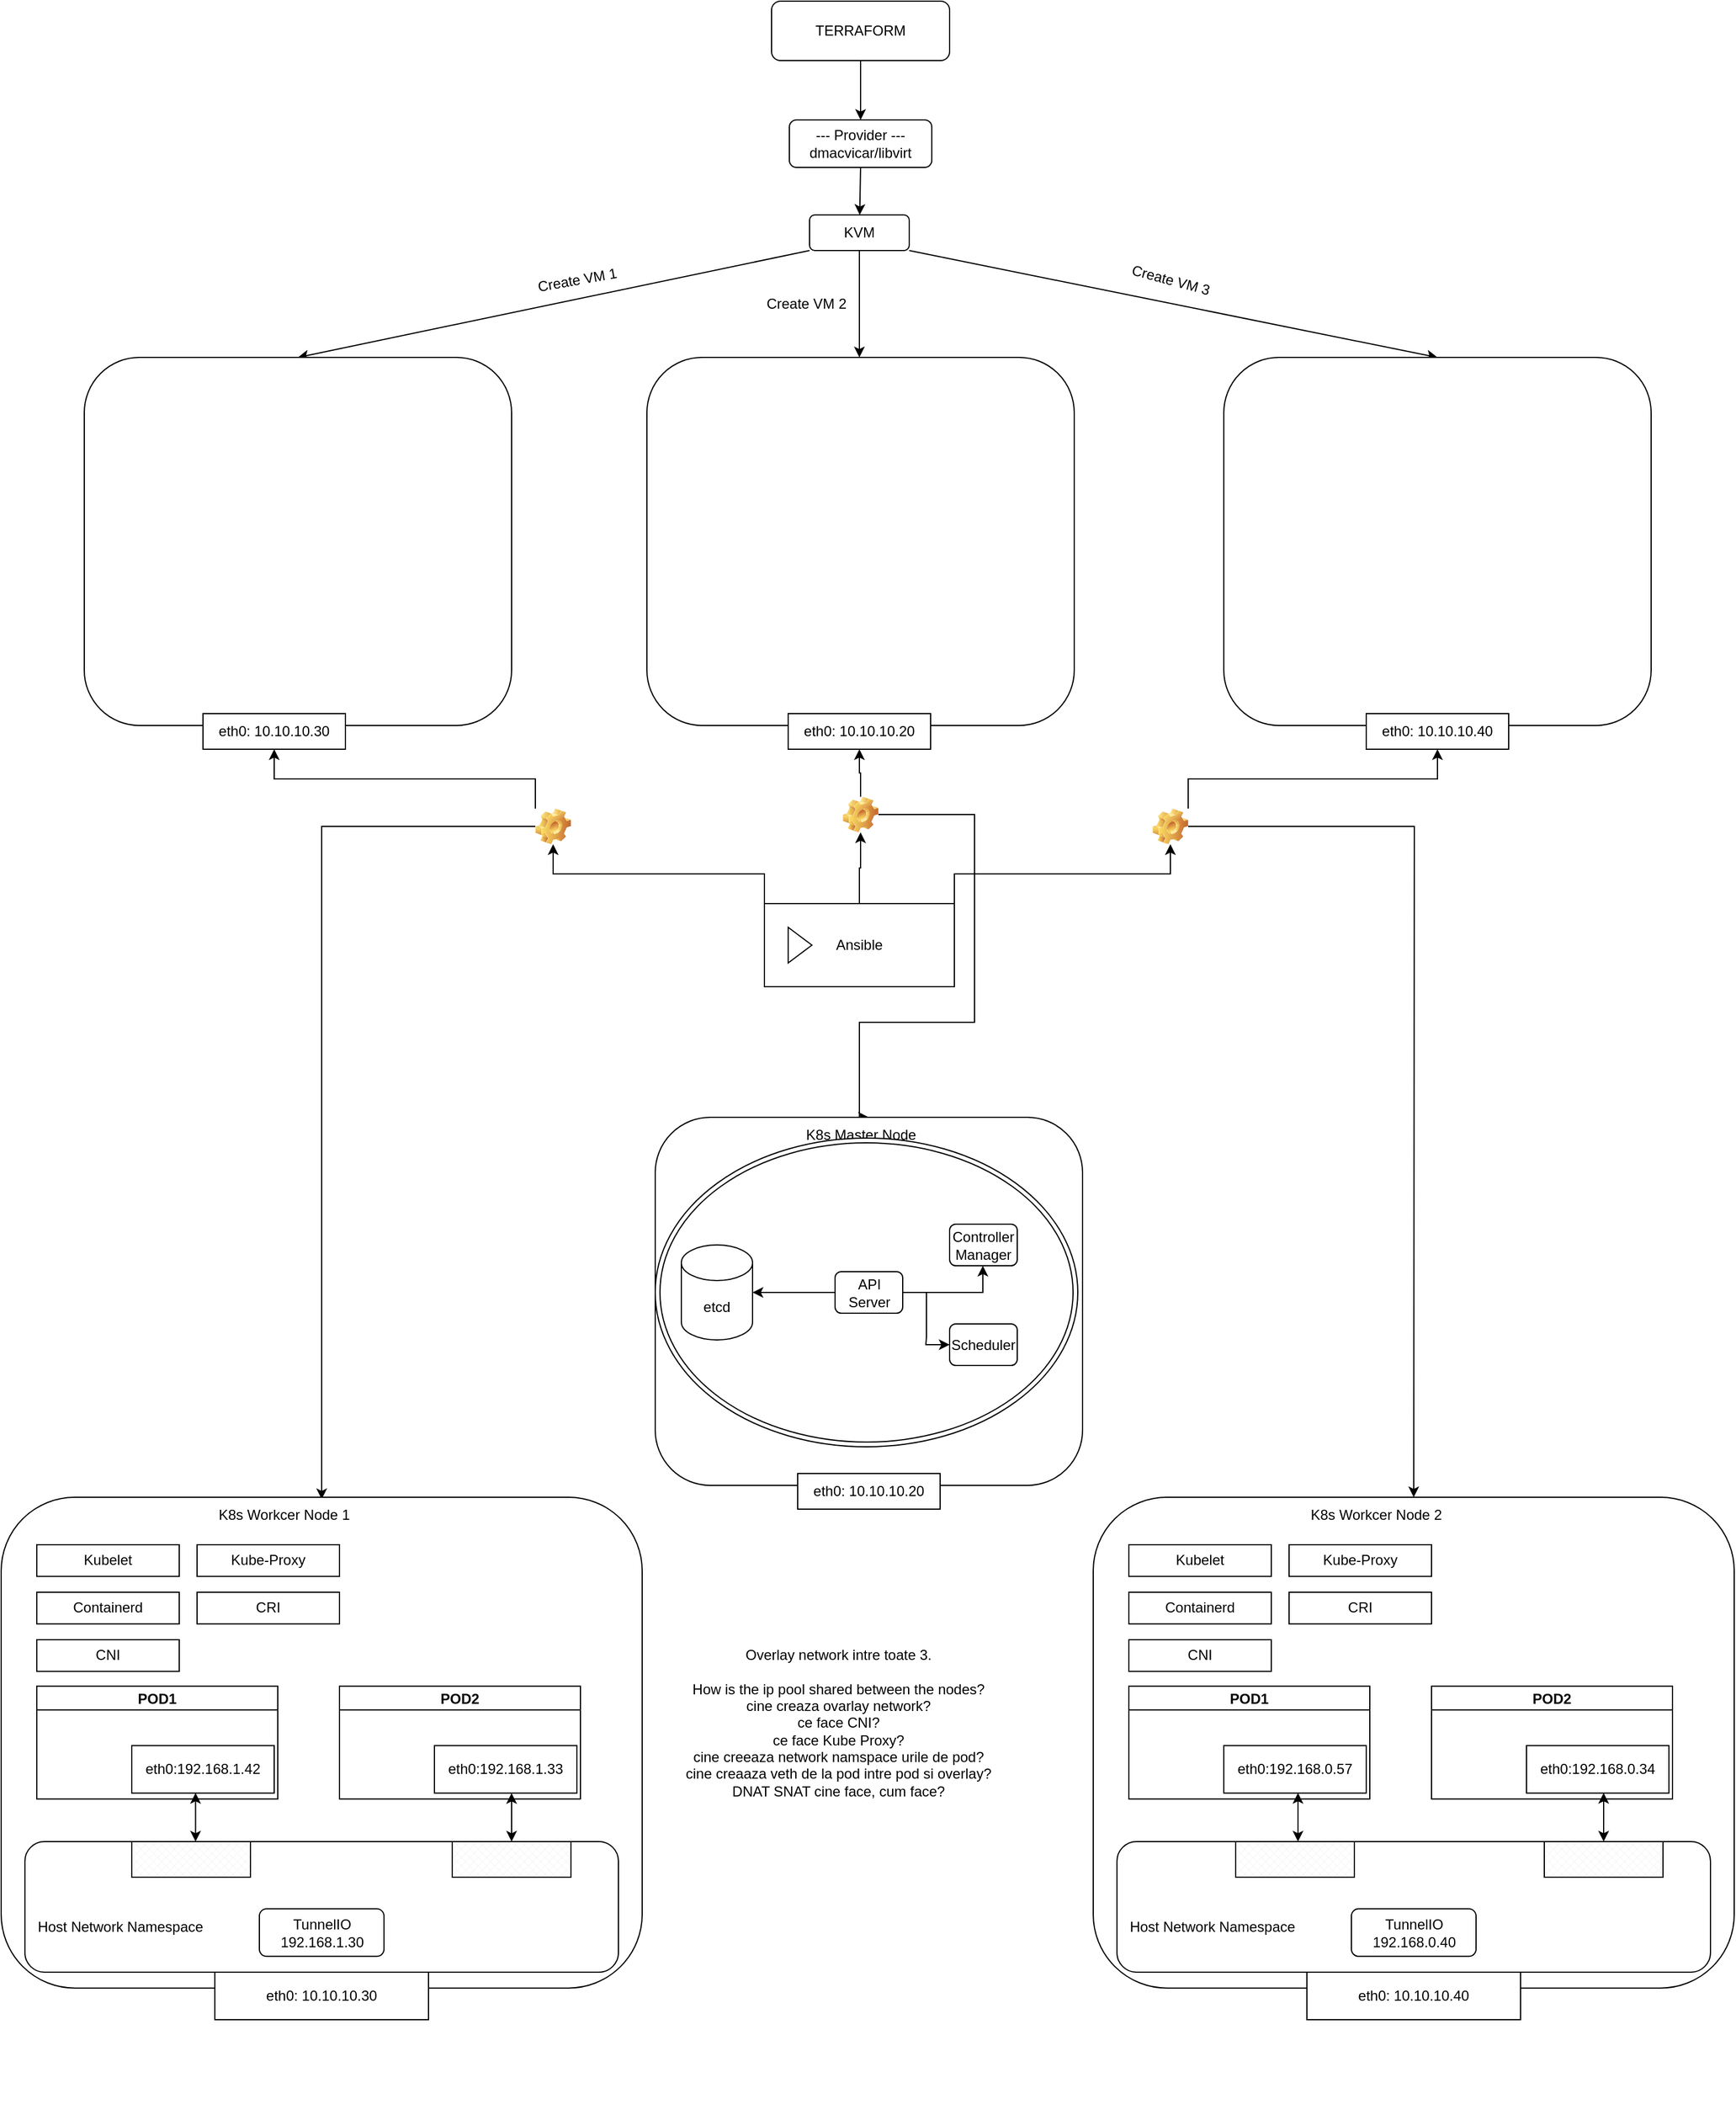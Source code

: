 <mxfile version="24.0.7" type="github">
  <diagram id="6a731a19-8d31-9384-78a2-239565b7b9f0" name="Page-1">
    <mxGraphModel dx="2687" dy="800" grid="1" gridSize="10" guides="1" tooltips="1" connect="1" arrows="1" fold="1" page="1" pageScale="1" pageWidth="827" pageHeight="1169" background="none" math="0" shadow="0">
      <root>
        <mxCell id="0" />
        <mxCell id="1" parent="0" />
        <mxCell id="d1s5xP5k-tzUOM_EIyrr-2261" value="TERRAFORM" style="rounded=1;whiteSpace=wrap;html=1;labelBackgroundColor=none;" parent="1" vertex="1">
          <mxGeometry x="339" y="20" width="150" height="50" as="geometry" />
        </mxCell>
        <mxCell id="d1s5xP5k-tzUOM_EIyrr-2262" value="" style="endArrow=classic;html=1;rounded=0;exitX=0.5;exitY=1;exitDx=0;exitDy=0;labelBackgroundColor=none;fontColor=default;" parent="1" source="d1s5xP5k-tzUOM_EIyrr-2261" edge="1">
          <mxGeometry width="50" height="50" relative="1" as="geometry">
            <mxPoint x="680" y="450" as="sourcePoint" />
            <mxPoint x="414" y="120" as="targetPoint" />
            <Array as="points" />
          </mxGeometry>
        </mxCell>
        <mxCell id="d1s5xP5k-tzUOM_EIyrr-2263" value="--- Provider ---dmacvicar/libvirt" style="rounded=1;whiteSpace=wrap;html=1;labelBackgroundColor=none;" parent="1" vertex="1">
          <mxGeometry x="354" y="120" width="120" height="40" as="geometry" />
        </mxCell>
        <mxCell id="d1s5xP5k-tzUOM_EIyrr-2264" value="" style="endArrow=classic;html=1;rounded=0;exitX=0.5;exitY=1;exitDx=0;exitDy=0;labelBackgroundColor=none;fontColor=default;" parent="1" source="d1s5xP5k-tzUOM_EIyrr-2263" target="d1s5xP5k-tzUOM_EIyrr-2265" edge="1">
          <mxGeometry width="50" height="50" relative="1" as="geometry">
            <mxPoint x="480" y="150" as="sourcePoint" />
            <mxPoint x="414" y="200" as="targetPoint" />
          </mxGeometry>
        </mxCell>
        <mxCell id="d1s5xP5k-tzUOM_EIyrr-2265" value="KVM" style="rounded=1;whiteSpace=wrap;html=1;labelBackgroundColor=none;" parent="1" vertex="1">
          <mxGeometry x="371" y="200" width="84" height="30" as="geometry" />
        </mxCell>
        <mxCell id="d1s5xP5k-tzUOM_EIyrr-2266" value="" style="endArrow=classic;html=1;rounded=0;exitX=0;exitY=1;exitDx=0;exitDy=0;entryX=0.5;entryY=0;entryDx=0;entryDy=0;labelBackgroundColor=none;fontColor=default;" parent="1" source="d1s5xP5k-tzUOM_EIyrr-2265" target="d1s5xP5k-tzUOM_EIyrr-2272" edge="1">
          <mxGeometry width="50" height="50" relative="1" as="geometry">
            <mxPoint x="480" y="230" as="sourcePoint" />
            <mxPoint x="160" y="320" as="targetPoint" />
          </mxGeometry>
        </mxCell>
        <mxCell id="d1s5xP5k-tzUOM_EIyrr-2267" value="" style="endArrow=classic;html=1;rounded=0;exitX=1;exitY=1;exitDx=0;exitDy=0;entryX=0.5;entryY=0;entryDx=0;entryDy=0;labelBackgroundColor=none;fontColor=default;" parent="1" source="d1s5xP5k-tzUOM_EIyrr-2265" target="d1s5xP5k-tzUOM_EIyrr-2273" edge="1">
          <mxGeometry width="50" height="50" relative="1" as="geometry">
            <mxPoint x="440" y="220" as="sourcePoint" />
            <mxPoint x="680" y="320" as="targetPoint" />
          </mxGeometry>
        </mxCell>
        <mxCell id="d1s5xP5k-tzUOM_EIyrr-2268" value="" style="endArrow=classic;html=1;rounded=0;exitX=0.5;exitY=1;exitDx=0;exitDy=0;labelBackgroundColor=none;fontColor=default;" parent="1" source="d1s5xP5k-tzUOM_EIyrr-2265" edge="1">
          <mxGeometry width="50" height="50" relative="1" as="geometry">
            <mxPoint x="440" y="280" as="sourcePoint" />
            <mxPoint x="413" y="320" as="targetPoint" />
          </mxGeometry>
        </mxCell>
        <mxCell id="d1s5xP5k-tzUOM_EIyrr-2275" value="Create VM 1 " style="text;html=1;align=center;verticalAlign=middle;resizable=0;points=[];autosize=1;strokeColor=none;fillColor=none;rotation=-10;labelBackgroundColor=none;" parent="1" vertex="1">
          <mxGeometry x="130" y="240" width="90" height="30" as="geometry" />
        </mxCell>
        <mxCell id="d1s5xP5k-tzUOM_EIyrr-2277" value="Create VM 2" style="text;html=1;align=center;verticalAlign=middle;resizable=0;points=[];autosize=1;strokeColor=none;fillColor=none;rotation=0;labelBackgroundColor=none;" parent="1" vertex="1">
          <mxGeometry x="323" y="260" width="90" height="30" as="geometry" />
        </mxCell>
        <mxCell id="d1s5xP5k-tzUOM_EIyrr-2278" value="Create VM 3" style="text;html=1;align=center;verticalAlign=middle;resizable=0;points=[];autosize=1;strokeColor=none;fillColor=none;rotation=15;labelBackgroundColor=none;" parent="1" vertex="1">
          <mxGeometry x="630" y="240" width="90" height="30" as="geometry" />
        </mxCell>
        <mxCell id="d1s5xP5k-tzUOM_EIyrr-2289" style="edgeStyle=orthogonalEdgeStyle;rounded=0;orthogonalLoop=1;jettySize=auto;html=1;exitX=0;exitY=0;exitDx=0;exitDy=0;labelBackgroundColor=none;fontColor=default;" parent="1" source="d1s5xP5k-tzUOM_EIyrr-2297" target="d1s5xP5k-tzUOM_EIyrr-2283" edge="1">
          <mxGeometry relative="1" as="geometry" />
        </mxCell>
        <mxCell id="d1s5xP5k-tzUOM_EIyrr-2290" style="edgeStyle=orthogonalEdgeStyle;rounded=0;orthogonalLoop=1;jettySize=auto;html=1;exitX=0.5;exitY=0;exitDx=0;exitDy=0;entryX=0.5;entryY=1;entryDx=0;entryDy=0;labelBackgroundColor=none;fontColor=default;" parent="1" source="d1s5xP5k-tzUOM_EIyrr-2300" target="d1s5xP5k-tzUOM_EIyrr-2286" edge="1">
          <mxGeometry relative="1" as="geometry" />
        </mxCell>
        <mxCell id="d1s5xP5k-tzUOM_EIyrr-2291" style="edgeStyle=orthogonalEdgeStyle;rounded=0;orthogonalLoop=1;jettySize=auto;html=1;exitX=1;exitY=0;exitDx=0;exitDy=0;entryX=0.5;entryY=1;entryDx=0;entryDy=0;labelBackgroundColor=none;fontColor=default;" parent="1" source="d1s5xP5k-tzUOM_EIyrr-2301" target="d1s5xP5k-tzUOM_EIyrr-2285" edge="1">
          <mxGeometry relative="1" as="geometry" />
        </mxCell>
        <mxCell id="d1s5xP5k-tzUOM_EIyrr-2287" value="Ansible" style="html=1;whiteSpace=wrap;container=1;recursiveResize=0;collapsible=0;labelBackgroundColor=none;" parent="1" vertex="1">
          <mxGeometry x="333" y="780" width="160" height="70" as="geometry" />
        </mxCell>
        <mxCell id="d1s5xP5k-tzUOM_EIyrr-2288" value="" style="triangle;html=1;whiteSpace=wrap;labelBackgroundColor=none;" parent="d1s5xP5k-tzUOM_EIyrr-2287" vertex="1">
          <mxGeometry x="20" y="20" width="20" height="30" as="geometry" />
        </mxCell>
        <mxCell id="d1s5xP5k-tzUOM_EIyrr-2302" value="" style="edgeStyle=orthogonalEdgeStyle;rounded=0;orthogonalLoop=1;jettySize=auto;html=1;exitX=1;exitY=0;exitDx=0;exitDy=0;entryX=0.5;entryY=1;entryDx=0;entryDy=0;labelBackgroundColor=none;fontColor=default;" parent="1" source="d1s5xP5k-tzUOM_EIyrr-2287" target="d1s5xP5k-tzUOM_EIyrr-2301" edge="1">
          <mxGeometry relative="1" as="geometry">
            <mxPoint x="493" y="780" as="sourcePoint" />
            <mxPoint x="900" y="650" as="targetPoint" />
          </mxGeometry>
        </mxCell>
        <mxCell id="d1s5xP5k-tzUOM_EIyrr-2312" style="edgeStyle=orthogonalEdgeStyle;rounded=0;orthogonalLoop=1;jettySize=auto;html=1;" parent="1" source="d1s5xP5k-tzUOM_EIyrr-2301" edge="1">
          <mxGeometry relative="1" as="geometry">
            <mxPoint x="880" y="1280" as="targetPoint" />
          </mxGeometry>
        </mxCell>
        <mxCell id="d1s5xP5k-tzUOM_EIyrr-2301" value="" style="shape=image;html=1;verticalLabelPosition=bottom;verticalAlign=top;imageAspect=0;image=img/clipart/Gear_128x128.png;labelBackgroundColor=none;" parent="1" vertex="1">
          <mxGeometry x="660" y="700" width="30" height="30" as="geometry" />
        </mxCell>
        <mxCell id="d1s5xP5k-tzUOM_EIyrr-2303" value="" style="edgeStyle=orthogonalEdgeStyle;rounded=0;orthogonalLoop=1;jettySize=auto;html=1;exitX=0.5;exitY=0;exitDx=0;exitDy=0;entryX=0.5;entryY=1;entryDx=0;entryDy=0;labelBackgroundColor=none;fontColor=default;" parent="1" source="d1s5xP5k-tzUOM_EIyrr-2287" target="d1s5xP5k-tzUOM_EIyrr-2300" edge="1">
          <mxGeometry relative="1" as="geometry">
            <mxPoint x="413" y="780" as="sourcePoint" />
            <mxPoint x="413" y="650" as="targetPoint" />
          </mxGeometry>
        </mxCell>
        <mxCell id="d1s5xP5k-tzUOM_EIyrr-2307" style="edgeStyle=orthogonalEdgeStyle;rounded=0;orthogonalLoop=1;jettySize=auto;html=1;labelBackgroundColor=none;fontColor=default;entryX=0.5;entryY=0;entryDx=0;entryDy=0;" parent="1" source="d1s5xP5k-tzUOM_EIyrr-2300" target="d1s5xP5k-tzUOM_EIyrr-2309" edge="1">
          <mxGeometry relative="1" as="geometry">
            <mxPoint x="420" y="920" as="targetPoint" />
            <Array as="points">
              <mxPoint x="510" y="705" />
              <mxPoint x="510" y="880" />
              <mxPoint x="413" y="880" />
            </Array>
          </mxGeometry>
        </mxCell>
        <mxCell id="d1s5xP5k-tzUOM_EIyrr-2300" value="" style="shape=image;html=1;verticalLabelPosition=bottom;verticalAlign=top;imageAspect=0;image=img/clipart/Gear_128x128.png;labelBackgroundColor=none;" parent="1" vertex="1">
          <mxGeometry x="399" y="690" width="30" height="30" as="geometry" />
        </mxCell>
        <mxCell id="d1s5xP5k-tzUOM_EIyrr-2306" value="" style="edgeStyle=orthogonalEdgeStyle;rounded=0;orthogonalLoop=1;jettySize=auto;html=1;exitX=0;exitY=0;exitDx=0;exitDy=0;labelBackgroundColor=none;fontColor=default;" parent="1" source="d1s5xP5k-tzUOM_EIyrr-2287" target="d1s5xP5k-tzUOM_EIyrr-2297" edge="1">
          <mxGeometry relative="1" as="geometry">
            <mxPoint x="333" y="780" as="sourcePoint" />
            <mxPoint x="-80" y="650" as="targetPoint" />
          </mxGeometry>
        </mxCell>
        <mxCell id="d1s5xP5k-tzUOM_EIyrr-2311" style="edgeStyle=orthogonalEdgeStyle;rounded=0;orthogonalLoop=1;jettySize=auto;html=1;" parent="1" source="d1s5xP5k-tzUOM_EIyrr-2297" edge="1">
          <mxGeometry relative="1" as="geometry">
            <mxPoint x="-40" y="1281.667" as="targetPoint" />
            <Array as="points">
              <mxPoint x="-40" y="715" />
            </Array>
          </mxGeometry>
        </mxCell>
        <mxCell id="d1s5xP5k-tzUOM_EIyrr-2297" value="" style="shape=image;html=1;verticalLabelPosition=bottom;verticalAlign=top;imageAspect=0;image=img/clipart/Gear_128x128.png;labelBackgroundColor=none;" parent="1" vertex="1">
          <mxGeometry x="140" y="700" width="30" height="30" as="geometry" />
        </mxCell>
        <mxCell id="d1s5xP5k-tzUOM_EIyrr-2373" value="192.168.1.30" style="group" parent="1" vertex="1" connectable="0">
          <mxGeometry x="-310" y="1280" width="565" height="510" as="geometry" />
        </mxCell>
        <mxCell id="d1s5xP5k-tzUOM_EIyrr-2313" value="" style="rounded=1;whiteSpace=wrap;html=1;labelBackgroundColor=none;" parent="d1s5xP5k-tzUOM_EIyrr-2373" vertex="1">
          <mxGeometry width="540" height="413.333" as="geometry" />
        </mxCell>
        <mxCell id="d1s5xP5k-tzUOM_EIyrr-2316" value="eth0: 10.10.10.30" style="rounded=0;whiteSpace=wrap;html=1;labelBackgroundColor=none;" parent="d1s5xP5k-tzUOM_EIyrr-2373" vertex="1">
          <mxGeometry x="180" y="400" width="180" height="40" as="geometry" />
        </mxCell>
        <mxCell id="d1s5xP5k-tzUOM_EIyrr-2322" value="K8s Workcer Node 1" style="text;html=1;align=center;verticalAlign=middle;resizable=0;points=[];autosize=1;strokeColor=none;fillColor=none;" parent="d1s5xP5k-tzUOM_EIyrr-2373" vertex="1">
          <mxGeometry x="172.5" width="130" height="30" as="geometry" />
        </mxCell>
        <mxCell id="d1s5xP5k-tzUOM_EIyrr-2345" value="Kubelet" style="rounded=0;whiteSpace=wrap;html=1;" parent="d1s5xP5k-tzUOM_EIyrr-2373" vertex="1">
          <mxGeometry x="30.0" y="40" width="120.0" height="26.667" as="geometry" />
        </mxCell>
        <mxCell id="d1s5xP5k-tzUOM_EIyrr-2352" value="CNI" style="rounded=0;whiteSpace=wrap;html=1;" parent="d1s5xP5k-tzUOM_EIyrr-2373" vertex="1">
          <mxGeometry x="30.0" y="120.0" width="120.0" height="26.667" as="geometry" />
        </mxCell>
        <mxCell id="d1s5xP5k-tzUOM_EIyrr-2353" value="CRI" style="rounded=0;whiteSpace=wrap;html=1;" parent="d1s5xP5k-tzUOM_EIyrr-2373" vertex="1">
          <mxGeometry x="165.0" y="80" width="120.0" height="26.667" as="geometry" />
        </mxCell>
        <mxCell id="d1s5xP5k-tzUOM_EIyrr-2354" value="Kube-Proxy" style="rounded=0;whiteSpace=wrap;html=1;" parent="d1s5xP5k-tzUOM_EIyrr-2373" vertex="1">
          <mxGeometry x="165.0" y="40" width="120.0" height="26.667" as="geometry" />
        </mxCell>
        <mxCell id="d1s5xP5k-tzUOM_EIyrr-2402" value="" style="rounded=1;whiteSpace=wrap;html=1;" parent="d1s5xP5k-tzUOM_EIyrr-2373" vertex="1">
          <mxGeometry x="20" y="290" width="500" height="110" as="geometry" />
        </mxCell>
        <mxCell id="d1s5xP5k-tzUOM_EIyrr-2355" value="Containerd" style="rounded=0;whiteSpace=wrap;html=1;" parent="d1s5xP5k-tzUOM_EIyrr-2373" vertex="1">
          <mxGeometry x="30.0" y="80" width="120.0" height="26.667" as="geometry" />
        </mxCell>
        <mxCell id="d1s5xP5k-tzUOM_EIyrr-2365" value="&lt;div&gt;TunnelIO&lt;/div&gt;&lt;div&gt;192.168.1.30&lt;br&gt;&lt;/div&gt;" style="rounded=1;whiteSpace=wrap;html=1;" parent="d1s5xP5k-tzUOM_EIyrr-2373" vertex="1">
          <mxGeometry x="217.5" y="346.667" width="105" height="40" as="geometry" />
        </mxCell>
        <mxCell id="d1s5xP5k-tzUOM_EIyrr-2391" value="POD2" style="swimlane;startSize=20;horizontal=1;containerType=tree;" parent="d1s5xP5k-tzUOM_EIyrr-2373" vertex="1">
          <mxGeometry x="285" y="159.17" width="203" height="95" as="geometry" />
        </mxCell>
        <mxCell id="d1s5xP5k-tzUOM_EIyrr-2393" value="eth0:192.168.1.33" style="whiteSpace=wrap;html=1;treeFolding=1;treeMoving=1;newEdgeStyle={&quot;edgeStyle&quot;:&quot;elbowEdgeStyle&quot;,&quot;startArrow&quot;:&quot;none&quot;,&quot;endArrow&quot;:&quot;none&quot;};" parent="d1s5xP5k-tzUOM_EIyrr-2391" vertex="1">
          <mxGeometry x="80" y="50" width="120" height="40" as="geometry" />
        </mxCell>
        <mxCell id="d1s5xP5k-tzUOM_EIyrr-2400" value="POD1" style="swimlane;startSize=20;horizontal=1;containerType=tree;" parent="d1s5xP5k-tzUOM_EIyrr-2373" vertex="1">
          <mxGeometry x="30" y="159.17" width="203" height="95" as="geometry" />
        </mxCell>
        <mxCell id="d1s5xP5k-tzUOM_EIyrr-2401" value="eth0:192.168.1.42" style="whiteSpace=wrap;html=1;treeFolding=1;treeMoving=1;newEdgeStyle={&quot;edgeStyle&quot;:&quot;elbowEdgeStyle&quot;,&quot;startArrow&quot;:&quot;none&quot;,&quot;endArrow&quot;:&quot;none&quot;};" parent="d1s5xP5k-tzUOM_EIyrr-2400" vertex="1">
          <mxGeometry x="80" y="50" width="120" height="40" as="geometry" />
        </mxCell>
        <mxCell id="d1s5xP5k-tzUOM_EIyrr-2403" value="Host Network Namespace" style="text;html=1;align=center;verticalAlign=middle;resizable=0;points=[];autosize=1;strokeColor=none;fillColor=none;" parent="d1s5xP5k-tzUOM_EIyrr-2373" vertex="1">
          <mxGeometry x="20" y="346.67" width="160" height="30" as="geometry" />
        </mxCell>
        <mxCell id="d1s5xP5k-tzUOM_EIyrr-2408" value="" style="endArrow=classic;startArrow=classic;html=1;rounded=0;exitX=0.75;exitY=0;exitDx=0;exitDy=0;entryX=0.25;entryY=1;entryDx=0;entryDy=0;" parent="d1s5xP5k-tzUOM_EIyrr-2373" edge="1">
          <mxGeometry width="50" height="50" relative="1" as="geometry">
            <mxPoint x="430" y="290" as="sourcePoint" />
            <mxPoint x="430" y="249.17" as="targetPoint" />
          </mxGeometry>
        </mxCell>
        <mxCell id="d1s5xP5k-tzUOM_EIyrr-2409" value="" style="endArrow=classic;startArrow=classic;html=1;rounded=0;exitX=0.75;exitY=0;exitDx=0;exitDy=0;entryX=0.25;entryY=1;entryDx=0;entryDy=0;" parent="d1s5xP5k-tzUOM_EIyrr-2373" edge="1">
          <mxGeometry width="50" height="50" relative="1" as="geometry">
            <mxPoint x="163.75" y="290" as="sourcePoint" />
            <mxPoint x="163.75" y="249" as="targetPoint" />
          </mxGeometry>
        </mxCell>
        <mxCell id="d1s5xP5k-tzUOM_EIyrr-2456" value="" style="verticalLabelPosition=bottom;verticalAlign=top;html=1;shape=mxgraph.basic.patternFillRect;fillStyle=diagGrid;step=5;fillStrokeWidth=0.2;fillStrokeColor=#dddddd;" parent="d1s5xP5k-tzUOM_EIyrr-2373" vertex="1">
          <mxGeometry x="380" y="290" width="100" height="30" as="geometry" />
        </mxCell>
        <mxCell id="d1s5xP5k-tzUOM_EIyrr-2417" value="" style="verticalLabelPosition=bottom;verticalAlign=top;html=1;shape=mxgraph.basic.patternFillRect;fillStyle=diagGrid;step=5;fillStrokeWidth=0.2;fillStrokeColor=#dddddd;" parent="d1s5xP5k-tzUOM_EIyrr-2373" vertex="1">
          <mxGeometry x="110" y="290" width="100" height="30" as="geometry" />
        </mxCell>
        <mxCell id="d1s5xP5k-tzUOM_EIyrr-2376" value="" style="group" parent="1" vertex="1" connectable="0">
          <mxGeometry x="234" y="320" width="360" height="330" as="geometry" />
        </mxCell>
        <mxCell id="d1s5xP5k-tzUOM_EIyrr-2269" value="" style="rounded=1;whiteSpace=wrap;html=1;labelBackgroundColor=none;" parent="d1s5xP5k-tzUOM_EIyrr-2376" vertex="1">
          <mxGeometry width="360" height="310" as="geometry" />
        </mxCell>
        <mxCell id="d1s5xP5k-tzUOM_EIyrr-2286" value="eth0: 10.10.10.20" style="rounded=0;whiteSpace=wrap;html=1;labelBackgroundColor=none;" parent="d1s5xP5k-tzUOM_EIyrr-2376" vertex="1">
          <mxGeometry x="119" y="300" width="120" height="30" as="geometry" />
        </mxCell>
        <mxCell id="d1s5xP5k-tzUOM_EIyrr-2377" value="" style="group" parent="1" vertex="1" connectable="0">
          <mxGeometry x="-240" y="320" width="360" height="330" as="geometry" />
        </mxCell>
        <mxCell id="d1s5xP5k-tzUOM_EIyrr-2272" value="" style="rounded=1;whiteSpace=wrap;html=1;labelBackgroundColor=none;" parent="d1s5xP5k-tzUOM_EIyrr-2377" vertex="1">
          <mxGeometry width="360" height="310" as="geometry" />
        </mxCell>
        <mxCell id="d1s5xP5k-tzUOM_EIyrr-2283" value="eth0: 10.10.10.30" style="rounded=0;whiteSpace=wrap;html=1;labelBackgroundColor=none;" parent="d1s5xP5k-tzUOM_EIyrr-2377" vertex="1">
          <mxGeometry x="100" y="300" width="120" height="30" as="geometry" />
        </mxCell>
        <mxCell id="d1s5xP5k-tzUOM_EIyrr-2378" value="" style="group" parent="1" vertex="1" connectable="0">
          <mxGeometry x="720" y="320" width="360" height="330" as="geometry" />
        </mxCell>
        <mxCell id="2257" style="edgeStyle=orthogonalEdgeStyle;curved=1;rounded=0;jumpStyle=none;html=1;exitX=0.75;exitY=0;entryX=0.75;entryY=0;shadow=0;labelBackgroundColor=none;startArrow=none;startFill=0;endArrow=none;endFill=0;endSize=10;jettySize=auto;orthogonalLoop=1;strokeWidth=2;fontFamily=Helvetica;fontSize=25;fontColor=default;align=left;" parent="d1s5xP5k-tzUOM_EIyrr-2378" edge="1">
          <mxGeometry relative="1" as="geometry">
            <mxPoint x="93.75" y="114" as="sourcePoint" />
            <mxPoint x="93.75" y="114" as="targetPoint" />
          </mxGeometry>
        </mxCell>
        <mxCell id="d1s5xP5k-tzUOM_EIyrr-2273" value="" style="rounded=1;whiteSpace=wrap;html=1;labelBackgroundColor=none;" parent="d1s5xP5k-tzUOM_EIyrr-2378" vertex="1">
          <mxGeometry width="360" height="310" as="geometry" />
        </mxCell>
        <mxCell id="d1s5xP5k-tzUOM_EIyrr-2285" value="eth0: 10.10.10.40" style="rounded=0;whiteSpace=wrap;html=1;labelBackgroundColor=none;" parent="d1s5xP5k-tzUOM_EIyrr-2378" vertex="1">
          <mxGeometry x="120" y="300" width="120" height="30" as="geometry" />
        </mxCell>
        <mxCell id="d1s5xP5k-tzUOM_EIyrr-2379" value="" style="group" parent="1" vertex="1" connectable="0">
          <mxGeometry x="241" y="960" width="360" height="330" as="geometry" />
        </mxCell>
        <mxCell id="d1s5xP5k-tzUOM_EIyrr-2309" value="" style="rounded=1;whiteSpace=wrap;html=1;labelBackgroundColor=none;verticalAlign=bottom;" parent="d1s5xP5k-tzUOM_EIyrr-2379" vertex="1">
          <mxGeometry width="360" height="310" as="geometry" />
        </mxCell>
        <mxCell id="d1s5xP5k-tzUOM_EIyrr-2321" value="K8s Master Node" style="text;html=1;align=center;verticalAlign=middle;resizable=0;points=[];autosize=1;strokeColor=none;fillColor=none;" parent="d1s5xP5k-tzUOM_EIyrr-2379" vertex="1">
          <mxGeometry x="113" width="120" height="30" as="geometry" />
        </mxCell>
        <mxCell id="d1s5xP5k-tzUOM_EIyrr-2325" value="" style="ellipse;shape=doubleEllipse;whiteSpace=wrap;html=1;" parent="d1s5xP5k-tzUOM_EIyrr-2379" vertex="1">
          <mxGeometry y="17.5" width="356" height="260" as="geometry" />
        </mxCell>
        <mxCell id="d1s5xP5k-tzUOM_EIyrr-2329" value="etcd" style="shape=cylinder3;whiteSpace=wrap;html=1;boundedLbl=1;backgroundOutline=1;size=15;" parent="d1s5xP5k-tzUOM_EIyrr-2379" vertex="1">
          <mxGeometry x="22" y="107.5" width="60" height="80" as="geometry" />
        </mxCell>
        <mxCell id="d1s5xP5k-tzUOM_EIyrr-2334" style="edgeStyle=orthogonalEdgeStyle;rounded=0;orthogonalLoop=1;jettySize=auto;html=1;exitX=1;exitY=0.5;exitDx=0;exitDy=0;" parent="d1s5xP5k-tzUOM_EIyrr-2379" source="d1s5xP5k-tzUOM_EIyrr-2330" target="d1s5xP5k-tzUOM_EIyrr-2332" edge="1">
          <mxGeometry relative="1" as="geometry">
            <Array as="points">
              <mxPoint x="276" y="147" />
            </Array>
          </mxGeometry>
        </mxCell>
        <mxCell id="d1s5xP5k-tzUOM_EIyrr-2336" style="edgeStyle=orthogonalEdgeStyle;rounded=0;orthogonalLoop=1;jettySize=auto;html=1;exitX=1;exitY=0.5;exitDx=0;exitDy=0;entryX=0;entryY=0.5;entryDx=0;entryDy=0;" parent="d1s5xP5k-tzUOM_EIyrr-2379" source="d1s5xP5k-tzUOM_EIyrr-2330" target="d1s5xP5k-tzUOM_EIyrr-2331" edge="1">
          <mxGeometry relative="1" as="geometry" />
        </mxCell>
        <mxCell id="d1s5xP5k-tzUOM_EIyrr-2330" value="API Server" style="rounded=1;whiteSpace=wrap;html=1;" parent="d1s5xP5k-tzUOM_EIyrr-2379" vertex="1">
          <mxGeometry x="151.5" y="130" width="57" height="35" as="geometry" />
        </mxCell>
        <mxCell id="d1s5xP5k-tzUOM_EIyrr-2331" value="Scheduler" style="rounded=1;whiteSpace=wrap;html=1;" parent="d1s5xP5k-tzUOM_EIyrr-2379" vertex="1">
          <mxGeometry x="248" y="174" width="57" height="35" as="geometry" />
        </mxCell>
        <mxCell id="d1s5xP5k-tzUOM_EIyrr-2332" value="&lt;div&gt;Controller&lt;/div&gt;&lt;div&gt;Manager&lt;br&gt;&lt;/div&gt;" style="rounded=1;whiteSpace=wrap;html=1;" parent="d1s5xP5k-tzUOM_EIyrr-2379" vertex="1">
          <mxGeometry x="248" y="90" width="57" height="35" as="geometry" />
        </mxCell>
        <mxCell id="d1s5xP5k-tzUOM_EIyrr-2339" style="edgeStyle=orthogonalEdgeStyle;rounded=0;orthogonalLoop=1;jettySize=auto;html=1;exitX=0;exitY=0.5;exitDx=0;exitDy=0;entryX=1;entryY=0.5;entryDx=0;entryDy=0;entryPerimeter=0;" parent="d1s5xP5k-tzUOM_EIyrr-2379" source="d1s5xP5k-tzUOM_EIyrr-2330" target="d1s5xP5k-tzUOM_EIyrr-2329" edge="1">
          <mxGeometry relative="1" as="geometry" />
        </mxCell>
        <mxCell id="d1s5xP5k-tzUOM_EIyrr-2315" value="eth0: 10.10.10.20" style="rounded=0;whiteSpace=wrap;html=1;labelBackgroundColor=none;" parent="d1s5xP5k-tzUOM_EIyrr-2379" vertex="1">
          <mxGeometry x="120" y="300" width="120" height="30" as="geometry" />
        </mxCell>
        <mxCell id="d1s5xP5k-tzUOM_EIyrr-2381" value="192.168.1.30" style="group" parent="1" vertex="1" connectable="0">
          <mxGeometry x="610" y="1280" width="540" height="440" as="geometry" />
        </mxCell>
        <mxCell id="d1s5xP5k-tzUOM_EIyrr-2382" value="" style="rounded=1;whiteSpace=wrap;html=1;labelBackgroundColor=none;" parent="d1s5xP5k-tzUOM_EIyrr-2381" vertex="1">
          <mxGeometry width="540" height="413.333" as="geometry" />
        </mxCell>
        <mxCell id="d1s5xP5k-tzUOM_EIyrr-2383" value="eth0: 10.10.10.40" style="rounded=0;whiteSpace=wrap;html=1;labelBackgroundColor=none;" parent="d1s5xP5k-tzUOM_EIyrr-2381" vertex="1">
          <mxGeometry x="180" y="400" width="180" height="40" as="geometry" />
        </mxCell>
        <mxCell id="d1s5xP5k-tzUOM_EIyrr-2384" value="K8s Workcer Node 2" style="text;html=1;align=center;verticalAlign=middle;resizable=0;points=[];autosize=1;strokeColor=none;fillColor=none;" parent="d1s5xP5k-tzUOM_EIyrr-2381" vertex="1">
          <mxGeometry x="172.5" width="130" height="30" as="geometry" />
        </mxCell>
        <mxCell id="d1s5xP5k-tzUOM_EIyrr-2385" value="Kubelet" style="rounded=0;whiteSpace=wrap;html=1;" parent="d1s5xP5k-tzUOM_EIyrr-2381" vertex="1">
          <mxGeometry x="30.0" y="40" width="120.0" height="26.667" as="geometry" />
        </mxCell>
        <mxCell id="d1s5xP5k-tzUOM_EIyrr-2386" value="CNI" style="rounded=0;whiteSpace=wrap;html=1;" parent="d1s5xP5k-tzUOM_EIyrr-2381" vertex="1">
          <mxGeometry x="30.0" y="120.0" width="120.0" height="26.667" as="geometry" />
        </mxCell>
        <mxCell id="d1s5xP5k-tzUOM_EIyrr-2387" value="CRI" style="rounded=0;whiteSpace=wrap;html=1;" parent="d1s5xP5k-tzUOM_EIyrr-2381" vertex="1">
          <mxGeometry x="165.0" y="80" width="120.0" height="26.667" as="geometry" />
        </mxCell>
        <mxCell id="d1s5xP5k-tzUOM_EIyrr-2388" value="Kube-Proxy" style="rounded=0;whiteSpace=wrap;html=1;" parent="d1s5xP5k-tzUOM_EIyrr-2381" vertex="1">
          <mxGeometry x="165.0" y="40" width="120.0" height="26.667" as="geometry" />
        </mxCell>
        <mxCell id="d1s5xP5k-tzUOM_EIyrr-2389" value="Containerd" style="rounded=0;whiteSpace=wrap;html=1;" parent="d1s5xP5k-tzUOM_EIyrr-2381" vertex="1">
          <mxGeometry x="30.0" y="80" width="120.0" height="26.667" as="geometry" />
        </mxCell>
        <mxCell id="d1s5xP5k-tzUOM_EIyrr-2404" value="" style="rounded=1;whiteSpace=wrap;html=1;" parent="d1s5xP5k-tzUOM_EIyrr-2381" vertex="1">
          <mxGeometry x="20" y="290" width="500" height="110" as="geometry" />
        </mxCell>
        <mxCell id="d1s5xP5k-tzUOM_EIyrr-2390" value="&lt;div&gt;TunnelIO&lt;/div&gt;&lt;div&gt;192.168.0.40&lt;br&gt;&lt;/div&gt;" style="rounded=1;whiteSpace=wrap;html=1;" parent="d1s5xP5k-tzUOM_EIyrr-2381" vertex="1">
          <mxGeometry x="217.5" y="346.667" width="105" height="40" as="geometry" />
        </mxCell>
        <mxCell id="d1s5xP5k-tzUOM_EIyrr-2398" value="POD1" style="swimlane;startSize=20;horizontal=1;containerType=tree;" parent="d1s5xP5k-tzUOM_EIyrr-2381" vertex="1">
          <mxGeometry x="30" y="159.17" width="203" height="95" as="geometry" />
        </mxCell>
        <mxCell id="d1s5xP5k-tzUOM_EIyrr-2399" value="eth0:192.168.0.57" style="whiteSpace=wrap;html=1;treeFolding=1;treeMoving=1;newEdgeStyle={&quot;edgeStyle&quot;:&quot;elbowEdgeStyle&quot;,&quot;startArrow&quot;:&quot;none&quot;,&quot;endArrow&quot;:&quot;none&quot;};" parent="d1s5xP5k-tzUOM_EIyrr-2398" vertex="1">
          <mxGeometry x="80" y="50" width="120" height="40" as="geometry" />
        </mxCell>
        <mxCell id="d1s5xP5k-tzUOM_EIyrr-2396" value="POD2" style="swimlane;startSize=20;horizontal=1;containerType=tree;" parent="d1s5xP5k-tzUOM_EIyrr-2381" vertex="1">
          <mxGeometry x="285" y="159.17" width="203" height="95" as="geometry" />
        </mxCell>
        <mxCell id="d1s5xP5k-tzUOM_EIyrr-2397" value="eth0:192.168.0.34" style="whiteSpace=wrap;html=1;treeFolding=1;treeMoving=1;newEdgeStyle={&quot;edgeStyle&quot;:&quot;elbowEdgeStyle&quot;,&quot;startArrow&quot;:&quot;none&quot;,&quot;endArrow&quot;:&quot;none&quot;};" parent="d1s5xP5k-tzUOM_EIyrr-2396" vertex="1">
          <mxGeometry x="80" y="50" width="120" height="40" as="geometry" />
        </mxCell>
        <mxCell id="d1s5xP5k-tzUOM_EIyrr-2405" value="Host Network Namespace" style="text;html=1;align=center;verticalAlign=middle;resizable=0;points=[];autosize=1;strokeColor=none;fillColor=none;" parent="d1s5xP5k-tzUOM_EIyrr-2381" vertex="1">
          <mxGeometry x="20" y="346.67" width="160" height="30" as="geometry" />
        </mxCell>
        <mxCell id="d1s5xP5k-tzUOM_EIyrr-2411" value="" style="endArrow=classic;startArrow=classic;html=1;rounded=0;exitX=0.75;exitY=0;exitDx=0;exitDy=0;entryX=0.25;entryY=1;entryDx=0;entryDy=0;" parent="d1s5xP5k-tzUOM_EIyrr-2381" edge="1">
          <mxGeometry width="50" height="50" relative="1" as="geometry">
            <mxPoint x="430" y="290" as="sourcePoint" />
            <mxPoint x="430" y="249" as="targetPoint" />
          </mxGeometry>
        </mxCell>
        <mxCell id="d1s5xP5k-tzUOM_EIyrr-2410" value="" style="endArrow=classic;startArrow=classic;html=1;rounded=0;exitX=0.75;exitY=0;exitDx=0;exitDy=0;entryX=0.25;entryY=1;entryDx=0;entryDy=0;" parent="d1s5xP5k-tzUOM_EIyrr-2381" edge="1">
          <mxGeometry width="50" height="50" relative="1" as="geometry">
            <mxPoint x="172.5" y="290" as="sourcePoint" />
            <mxPoint x="172.5" y="249" as="targetPoint" />
          </mxGeometry>
        </mxCell>
        <mxCell id="d1s5xP5k-tzUOM_EIyrr-2458" value="" style="verticalLabelPosition=bottom;verticalAlign=top;html=1;shape=mxgraph.basic.patternFillRect;fillStyle=diagGrid;step=5;fillStrokeWidth=0.2;fillStrokeColor=#dddddd;" parent="d1s5xP5k-tzUOM_EIyrr-2381" vertex="1">
          <mxGeometry x="120" y="290" width="100" height="30" as="geometry" />
        </mxCell>
        <mxCell id="d1s5xP5k-tzUOM_EIyrr-2457" value="" style="verticalLabelPosition=bottom;verticalAlign=top;html=1;shape=mxgraph.basic.patternFillRect;fillStyle=diagGrid;step=5;fillStrokeWidth=0.2;fillStrokeColor=#dddddd;" parent="d1s5xP5k-tzUOM_EIyrr-2381" vertex="1">
          <mxGeometry x="380" y="290" width="100" height="30" as="geometry" />
        </mxCell>
        <mxCell id="n20Qnz8a9MFwwcU1MF_S-2257" value="&lt;div&gt;Overlay network intre toate 3. &lt;br&gt;&lt;/div&gt;&lt;div&gt;&lt;br&gt;&lt;/div&gt;&lt;div&gt;How is the ip pool shared between the nodes?&lt;/div&gt;&lt;div&gt;cine creaza ovarlay network?&lt;/div&gt;&lt;div&gt;ce face CNI?&lt;/div&gt;&lt;div&gt;ce face Kube Proxy?&lt;/div&gt;&lt;div&gt;cine creeaza network namspace urile de pod?&lt;/div&gt;&lt;div&gt;cine creaaza veth de la pod intre pod si overlay?&lt;/div&gt;&lt;div&gt;DNAT SNAT cine face, cum face?&lt;br&gt;&lt;/div&gt;" style="text;html=1;align=center;verticalAlign=middle;resizable=0;points=[];autosize=1;strokeColor=none;fillColor=none;" vertex="1" parent="1">
          <mxGeometry x="255" y="1400" width="280" height="140" as="geometry" />
        </mxCell>
      </root>
    </mxGraphModel>
  </diagram>
</mxfile>
